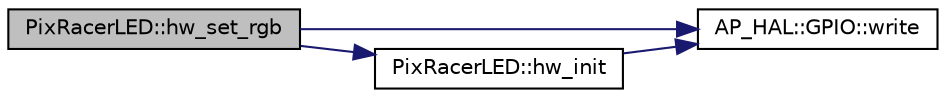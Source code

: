 digraph "PixRacerLED::hw_set_rgb"
{
 // INTERACTIVE_SVG=YES
  edge [fontname="Helvetica",fontsize="10",labelfontname="Helvetica",labelfontsize="10"];
  node [fontname="Helvetica",fontsize="10",shape=record];
  rankdir="LR";
  Node1 [label="PixRacerLED::hw_set_rgb",height=0.2,width=0.4,color="black", fillcolor="grey75", style="filled", fontcolor="black"];
  Node1 -> Node2 [color="midnightblue",fontsize="10",style="solid",fontname="Helvetica"];
  Node2 [label="AP_HAL::GPIO::write",height=0.2,width=0.4,color="black", fillcolor="white", style="filled",URL="$classAP__HAL_1_1GPIO.html#a2b0664bdab1876e3b0bbcd9064eec88e"];
  Node1 -> Node3 [color="midnightblue",fontsize="10",style="solid",fontname="Helvetica"];
  Node3 [label="PixRacerLED::hw_init",height=0.2,width=0.4,color="black", fillcolor="white", style="filled",URL="$classPixRacerLED.html#aa0eb1e9e7020f89c0159d60d9d36891b"];
  Node3 -> Node2 [color="midnightblue",fontsize="10",style="solid",fontname="Helvetica"];
}
